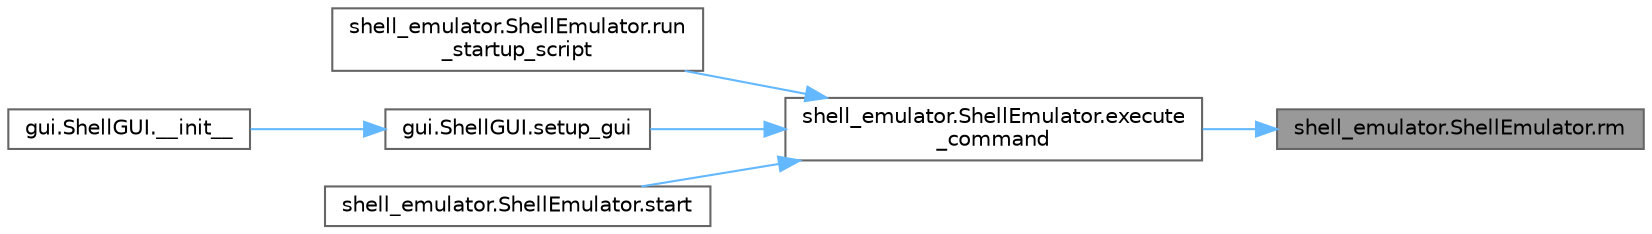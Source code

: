 digraph "shell_emulator.ShellEmulator.rm"
{
 // LATEX_PDF_SIZE
  bgcolor="transparent";
  edge [fontname=Helvetica,fontsize=10,labelfontname=Helvetica,labelfontsize=10];
  node [fontname=Helvetica,fontsize=10,shape=box,height=0.2,width=0.4];
  rankdir="RL";
  Node1 [id="Node000001",label="shell_emulator.ShellEmulator.rm",height=0.2,width=0.4,color="gray40", fillcolor="grey60", style="filled", fontcolor="black",tooltip=" "];
  Node1 -> Node2 [id="edge6_Node000001_Node000002",dir="back",color="steelblue1",style="solid",tooltip=" "];
  Node2 [id="Node000002",label="shell_emulator.ShellEmulator.execute\l_command",height=0.2,width=0.4,color="grey40", fillcolor="white", style="filled",URL="$classshell__emulator_1_1_shell_emulator.html#a70a22165877cc7374591ac5b43ad396b",tooltip=" "];
  Node2 -> Node3 [id="edge7_Node000002_Node000003",dir="back",color="steelblue1",style="solid",tooltip=" "];
  Node3 [id="Node000003",label="shell_emulator.ShellEmulator.run\l_startup_script",height=0.2,width=0.4,color="grey40", fillcolor="white", style="filled",URL="$classshell__emulator_1_1_shell_emulator.html#a9932c4ab10184127c0176c6083e1abc5",tooltip=" "];
  Node2 -> Node4 [id="edge8_Node000002_Node000004",dir="back",color="steelblue1",style="solid",tooltip=" "];
  Node4 [id="Node000004",label="gui.ShellGUI.setup_gui",height=0.2,width=0.4,color="grey40", fillcolor="white", style="filled",URL="$classgui_1_1_shell_g_u_i.html#ac9eb5ca1b38c99863e2d7dc5a8aca7a1",tooltip=" "];
  Node4 -> Node5 [id="edge9_Node000004_Node000005",dir="back",color="steelblue1",style="solid",tooltip=" "];
  Node5 [id="Node000005",label="gui.ShellGUI.__init__",height=0.2,width=0.4,color="grey40", fillcolor="white", style="filled",URL="$classgui_1_1_shell_g_u_i.html#a9261d294aca885522a8627128674fa8c",tooltip=" "];
  Node2 -> Node6 [id="edge10_Node000002_Node000006",dir="back",color="steelblue1",style="solid",tooltip=" "];
  Node6 [id="Node000006",label="shell_emulator.ShellEmulator.start",height=0.2,width=0.4,color="grey40", fillcolor="white", style="filled",URL="$classshell__emulator_1_1_shell_emulator.html#aabd5663b6f142b6413bcd90aab8de5db",tooltip=" "];
}

